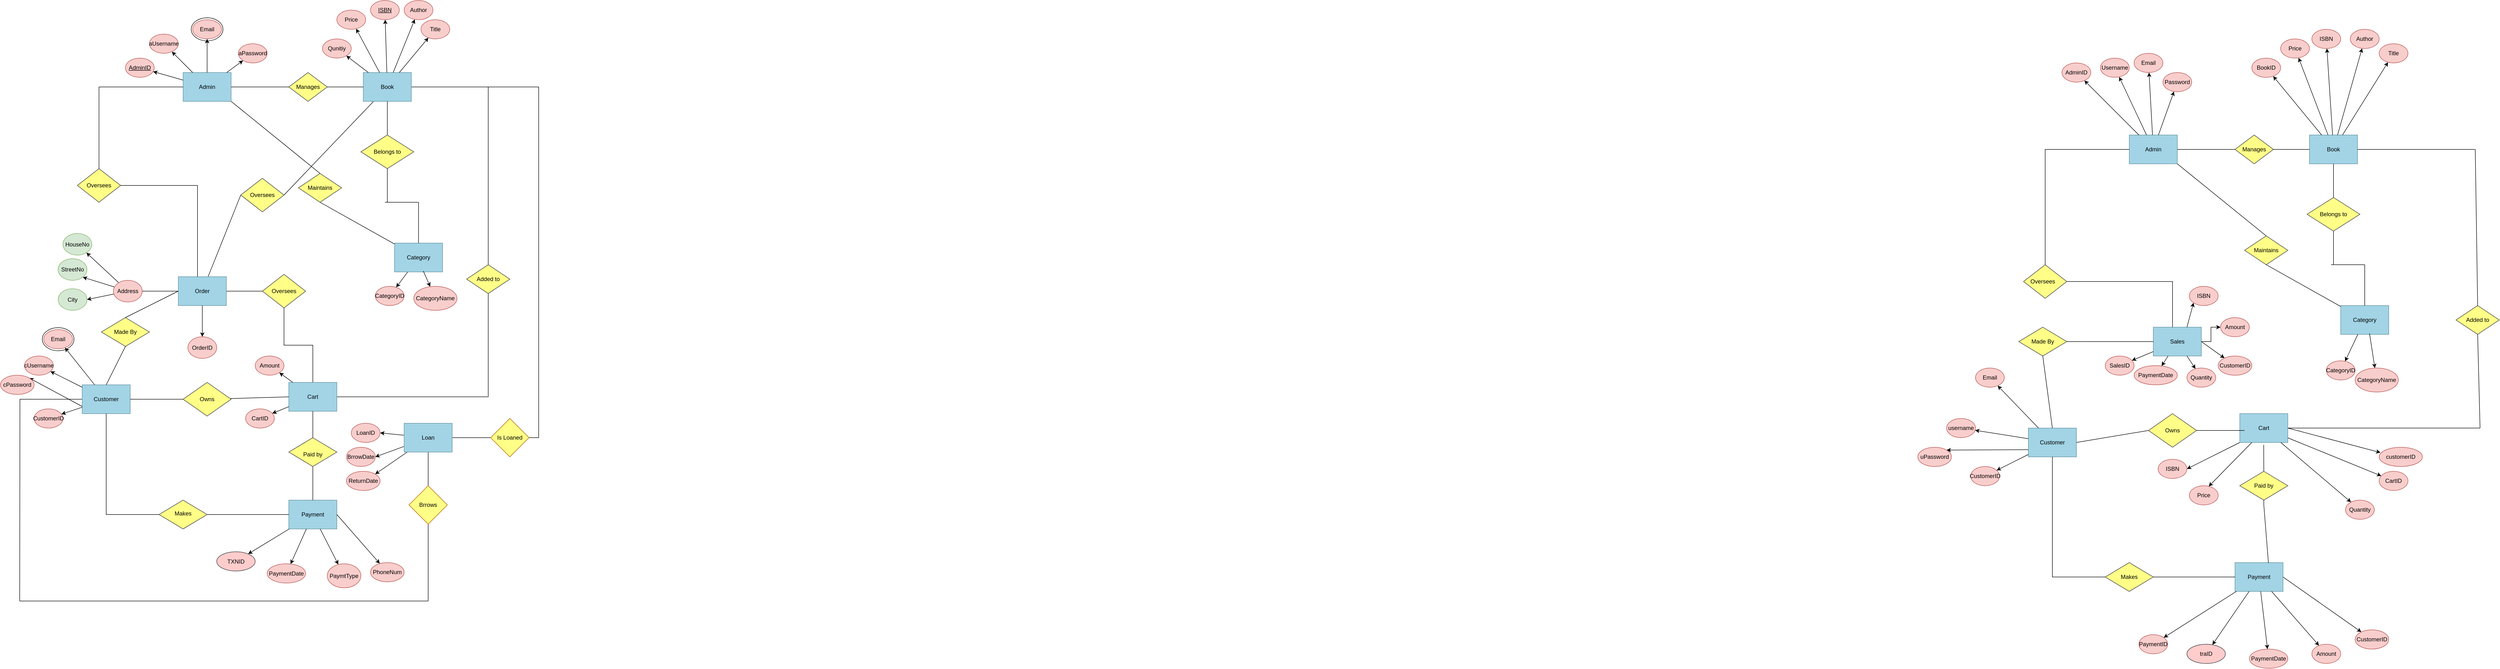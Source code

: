 <mxfile version="26.0.5">
  <diagram name="Page-1" id="6lhcVRIQe2DY9xGinTSk">
    <mxGraphModel dx="2100" dy="2068" grid="1" gridSize="10" guides="1" tooltips="1" connect="1" arrows="1" fold="1" page="0" pageScale="1" pageWidth="1390" pageHeight="980" math="0" shadow="0">
      <root>
        <mxCell id="0" />
        <mxCell id="1" parent="0" />
        <mxCell id="knSOr63fwJM2YxoM46Qa-2" value="Admin" style="rounded=0;whiteSpace=wrap;html=1;fillColor=#a2d4e6;strokeColor=#63919f;" parent="1" vertex="1">
          <mxGeometry x="470" y="-370" width="100" height="60" as="geometry" />
        </mxCell>
        <mxCell id="knSOr63fwJM2YxoM46Qa-3" value="&lt;u&gt;AdminID&lt;/u&gt;" style="ellipse;whiteSpace=wrap;html=1;fillColor=#f8cecc;strokeColor=#b85450;" parent="1" vertex="1">
          <mxGeometry x="350" y="-400" width="60" height="40" as="geometry" />
        </mxCell>
        <mxCell id="knSOr63fwJM2YxoM46Qa-4" parent="1" source="knSOr63fwJM2YxoM46Qa-2" target="knSOr63fwJM2YxoM46Qa-3" edge="1">
          <mxGeometry relative="1" as="geometry" />
        </mxCell>
        <mxCell id="knSOr63fwJM2YxoM46Qa-5" value="aUsername" style="ellipse;whiteSpace=wrap;html=1;fillColor=#f8cecc;strokeColor=#b85450;" parent="1" vertex="1">
          <mxGeometry x="400" y="-450" width="60" height="40" as="geometry" />
        </mxCell>
        <mxCell id="knSOr63fwJM2YxoM46Qa-6" parent="1" source="knSOr63fwJM2YxoM46Qa-2" target="knSOr63fwJM2YxoM46Qa-5" edge="1">
          <mxGeometry relative="1" as="geometry" />
        </mxCell>
        <mxCell id="knSOr63fwJM2YxoM46Qa-7" value="Email" style="ellipse;whiteSpace=wrap;html=1;fillColor=#f8cecc;strokeColor=#b85450;" parent="1" vertex="1">
          <mxGeometry x="490" y="-480" width="60" height="40" as="geometry" />
        </mxCell>
        <mxCell id="knSOr63fwJM2YxoM46Qa-8" parent="1" source="knSOr63fwJM2YxoM46Qa-2" target="knSOr63fwJM2YxoM46Qa-7" edge="1">
          <mxGeometry relative="1" as="geometry" />
        </mxCell>
        <mxCell id="knSOr63fwJM2YxoM46Qa-9" value="aPassword" style="ellipse;whiteSpace=wrap;html=1;fillColor=#f8cecc;strokeColor=#b85450;" parent="1" vertex="1">
          <mxGeometry x="585" y="-430" width="60" height="40" as="geometry" />
        </mxCell>
        <mxCell id="knSOr63fwJM2YxoM46Qa-10" parent="1" source="knSOr63fwJM2YxoM46Qa-2" target="knSOr63fwJM2YxoM46Qa-9" edge="1">
          <mxGeometry relative="1" as="geometry" />
        </mxCell>
        <mxCell id="knSOr63fwJM2YxoM46Qa-11" value="Manages" style="rhombus;whiteSpace=wrap;html=1;fillColor=#ffff88;strokeColor=#36393d;" parent="1" vertex="1">
          <mxGeometry x="690" y="-370" width="80" height="60" as="geometry" />
        </mxCell>
        <mxCell id="knSOr63fwJM2YxoM46Qa-12" value="Category" style="rounded=0;whiteSpace=wrap;html=1;fillColor=#a2d4e6;strokeColor=#63919f;" parent="1" vertex="1">
          <mxGeometry x="910" y="-15" width="100" height="60" as="geometry" />
        </mxCell>
        <mxCell id="knSOr63fwJM2YxoM46Qa-13" value="CategoryID" style="ellipse;whiteSpace=wrap;html=1;fillColor=#f8cecc;strokeColor=#b85450;" parent="1" vertex="1">
          <mxGeometry x="870" y="75" width="60" height="40" as="geometry" />
        </mxCell>
        <mxCell id="knSOr63fwJM2YxoM46Qa-14" parent="1" source="knSOr63fwJM2YxoM46Qa-12" target="knSOr63fwJM2YxoM46Qa-13" edge="1">
          <mxGeometry relative="1" as="geometry" />
        </mxCell>
        <mxCell id="knSOr63fwJM2YxoM46Qa-15" value="CategoryName" style="ellipse;whiteSpace=wrap;html=1;fillColor=#f8cecc;strokeColor=#b85450;" parent="1" vertex="1">
          <mxGeometry x="950" y="75" width="90" height="50" as="geometry" />
        </mxCell>
        <mxCell id="knSOr63fwJM2YxoM46Qa-16" style="exitX=0.6;exitY=0.971;exitDx=0;exitDy=0;exitPerimeter=0;" parent="1" source="knSOr63fwJM2YxoM46Qa-12" target="knSOr63fwJM2YxoM46Qa-15" edge="1">
          <mxGeometry relative="1" as="geometry">
            <mxPoint x="1000" y="211" as="sourcePoint" />
          </mxGeometry>
        </mxCell>
        <mxCell id="viwkElXMkvqY3WvH5bWG-11" style="edgeStyle=orthogonalEdgeStyle;rounded=0;orthogonalLoop=1;jettySize=auto;html=1;endArrow=none;endFill=0;" parent="1" source="knSOr63fwJM2YxoM46Qa-17" target="knSOr63fwJM2YxoM46Qa-91" edge="1">
          <mxGeometry relative="1" as="geometry">
            <mxPoint x="1120" y="-190" as="targetPoint" />
          </mxGeometry>
        </mxCell>
        <mxCell id="viwkElXMkvqY3WvH5bWG-37" style="rounded=0;orthogonalLoop=1;jettySize=auto;html=1;entryX=1;entryY=0.5;entryDx=0;entryDy=0;endArrow=none;endFill=0;" parent="1" source="knSOr63fwJM2YxoM46Qa-17" target="viwkElXMkvqY3WvH5bWG-40" edge="1">
          <mxGeometry relative="1" as="geometry">
            <mxPoint x="650" y="-140" as="targetPoint" />
          </mxGeometry>
        </mxCell>
        <mxCell id="XFWJKoRLsI-GRv0qEJuy-27" style="edgeStyle=orthogonalEdgeStyle;rounded=0;orthogonalLoop=1;jettySize=auto;html=1;entryX=1;entryY=0.5;entryDx=0;entryDy=0;endArrow=none;endFill=0;" edge="1" parent="1" source="knSOr63fwJM2YxoM46Qa-17" target="XFWJKoRLsI-GRv0qEJuy-25">
          <mxGeometry relative="1" as="geometry" />
        </mxCell>
        <mxCell id="knSOr63fwJM2YxoM46Qa-17" value="Book" style="rounded=0;whiteSpace=wrap;html=1;fillColor=#a2d4e6;strokeColor=#63919f;" parent="1" vertex="1">
          <mxGeometry x="845" y="-370" width="100" height="60" as="geometry" />
        </mxCell>
        <mxCell id="knSOr63fwJM2YxoM46Qa-18" value="Qunitiy" style="ellipse;whiteSpace=wrap;html=1;fillColor=#f8cecc;strokeColor=#b85450;" parent="1" vertex="1">
          <mxGeometry x="760" y="-440" width="60" height="40" as="geometry" />
        </mxCell>
        <mxCell id="knSOr63fwJM2YxoM46Qa-19" parent="1" source="knSOr63fwJM2YxoM46Qa-17" target="knSOr63fwJM2YxoM46Qa-18" edge="1">
          <mxGeometry relative="1" as="geometry" />
        </mxCell>
        <mxCell id="knSOr63fwJM2YxoM46Qa-20" value="Title" style="ellipse;whiteSpace=wrap;html=1;fillColor=#f8cecc;strokeColor=#b85450;" parent="1" vertex="1">
          <mxGeometry x="965" y="-480" width="60" height="40" as="geometry" />
        </mxCell>
        <mxCell id="knSOr63fwJM2YxoM46Qa-21" parent="1" source="knSOr63fwJM2YxoM46Qa-17" target="knSOr63fwJM2YxoM46Qa-20" edge="1">
          <mxGeometry relative="1" as="geometry" />
        </mxCell>
        <mxCell id="knSOr63fwJM2YxoM46Qa-22" value="&lt;u&gt;ISBN&lt;/u&gt;" style="ellipse;whiteSpace=wrap;html=1;fillColor=#f8cecc;strokeColor=#b85450;" parent="1" vertex="1">
          <mxGeometry x="860" y="-520" width="60" height="40" as="geometry" />
        </mxCell>
        <mxCell id="knSOr63fwJM2YxoM46Qa-23" parent="1" source="knSOr63fwJM2YxoM46Qa-17" target="knSOr63fwJM2YxoM46Qa-22" edge="1">
          <mxGeometry relative="1" as="geometry" />
        </mxCell>
        <mxCell id="knSOr63fwJM2YxoM46Qa-24" value="Price" style="ellipse;whiteSpace=wrap;html=1;fillColor=#f8cecc;strokeColor=#b85450;" parent="1" vertex="1">
          <mxGeometry x="790" y="-500" width="60" height="40" as="geometry" />
        </mxCell>
        <mxCell id="knSOr63fwJM2YxoM46Qa-25" parent="1" source="knSOr63fwJM2YxoM46Qa-17" target="knSOr63fwJM2YxoM46Qa-24" edge="1">
          <mxGeometry relative="1" as="geometry" />
        </mxCell>
        <mxCell id="knSOr63fwJM2YxoM46Qa-26" value="Author" style="ellipse;whiteSpace=wrap;html=1;fillColor=#f8cecc;strokeColor=#b85450;" parent="1" vertex="1">
          <mxGeometry x="930" y="-520" width="60" height="40" as="geometry" />
        </mxCell>
        <mxCell id="knSOr63fwJM2YxoM46Qa-27" parent="1" source="knSOr63fwJM2YxoM46Qa-17" target="knSOr63fwJM2YxoM46Qa-26" edge="1">
          <mxGeometry relative="1" as="geometry" />
        </mxCell>
        <mxCell id="knSOr63fwJM2YxoM46Qa-28" value="Payment" style="rounded=0;whiteSpace=wrap;html=1;fillColor=#a2d4e6;strokeColor=#63919f;" parent="1" vertex="1">
          <mxGeometry x="690" y="520" width="100" height="60" as="geometry" />
        </mxCell>
        <mxCell id="knSOr63fwJM2YxoM46Qa-31" value="PaymtType" style="ellipse;whiteSpace=wrap;html=1;fillColor=#f8cecc;strokeColor=#b85450;" parent="1" vertex="1">
          <mxGeometry x="770" y="652.5" width="70" height="50" as="geometry" />
        </mxCell>
        <mxCell id="knSOr63fwJM2YxoM46Qa-32" parent="1" source="knSOr63fwJM2YxoM46Qa-28" target="knSOr63fwJM2YxoM46Qa-31" edge="1">
          <mxGeometry relative="1" as="geometry" />
        </mxCell>
        <mxCell id="knSOr63fwJM2YxoM46Qa-33" value="PaymentDate" style="ellipse;whiteSpace=wrap;html=1;fillColor=#f8cecc;strokeColor=#b85450;" parent="1" vertex="1">
          <mxGeometry x="645" y="652.5" width="80" height="40" as="geometry" />
        </mxCell>
        <mxCell id="knSOr63fwJM2YxoM46Qa-34" parent="1" source="knSOr63fwJM2YxoM46Qa-28" target="knSOr63fwJM2YxoM46Qa-33" edge="1">
          <mxGeometry relative="1" as="geometry" />
        </mxCell>
        <mxCell id="knSOr63fwJM2YxoM46Qa-35" value="TXNID" style="ellipse;whiteSpace=wrap;html=1;fillColor=#ffcccc;strokeColor=#36393d;" parent="1" vertex="1">
          <mxGeometry x="540" y="627.5" width="80" height="40" as="geometry" />
        </mxCell>
        <mxCell id="knSOr63fwJM2YxoM46Qa-36" parent="1" source="knSOr63fwJM2YxoM46Qa-28" target="knSOr63fwJM2YxoM46Qa-35" edge="1">
          <mxGeometry relative="1" as="geometry" />
        </mxCell>
        <mxCell id="viwkElXMkvqY3WvH5bWG-10" style="edgeStyle=orthogonalEdgeStyle;rounded=0;orthogonalLoop=1;jettySize=auto;html=1;entryX=0.5;entryY=1;entryDx=0;entryDy=0;endArrow=none;endFill=0;" parent="1" source="knSOr63fwJM2YxoM46Qa-37" target="knSOr63fwJM2YxoM46Qa-91" edge="1">
          <mxGeometry relative="1" as="geometry" />
        </mxCell>
        <mxCell id="viwkElXMkvqY3WvH5bWG-21" style="edgeStyle=orthogonalEdgeStyle;rounded=0;orthogonalLoop=1;jettySize=auto;html=1;entryX=0.5;entryY=1;entryDx=0;entryDy=0;endArrow=none;endFill=0;" parent="1" source="knSOr63fwJM2YxoM46Qa-37" target="viwkElXMkvqY3WvH5bWG-15" edge="1">
          <mxGeometry relative="1" as="geometry" />
        </mxCell>
        <mxCell id="knSOr63fwJM2YxoM46Qa-37" value="Cart" style="rounded=0;whiteSpace=wrap;html=1;fillColor=#a2d4e6;strokeColor=#63919f;" parent="1" vertex="1">
          <mxGeometry x="690" y="275" width="100" height="60" as="geometry" />
        </mxCell>
        <mxCell id="knSOr63fwJM2YxoM46Qa-38" value="CartID" style="ellipse;whiteSpace=wrap;html=1;fillColor=#f8cecc;strokeColor=#b85450;" parent="1" vertex="1">
          <mxGeometry x="600" y="330" width="60" height="40" as="geometry" />
        </mxCell>
        <mxCell id="knSOr63fwJM2YxoM46Qa-39" parent="1" source="knSOr63fwJM2YxoM46Qa-37" target="knSOr63fwJM2YxoM46Qa-38" edge="1">
          <mxGeometry relative="1" as="geometry" />
        </mxCell>
        <mxCell id="knSOr63fwJM2YxoM46Qa-40" value="Amount" style="ellipse;whiteSpace=wrap;html=1;fillColor=#f8cecc;strokeColor=#b85450;" parent="1" vertex="1">
          <mxGeometry x="620" y="220" width="60" height="40" as="geometry" />
        </mxCell>
        <mxCell id="knSOr63fwJM2YxoM46Qa-41" parent="1" source="knSOr63fwJM2YxoM46Qa-37" target="knSOr63fwJM2YxoM46Qa-40" edge="1">
          <mxGeometry relative="1" as="geometry" />
        </mxCell>
        <mxCell id="viwkElXMkvqY3WvH5bWG-17" style="edgeStyle=orthogonalEdgeStyle;rounded=0;orthogonalLoop=1;jettySize=auto;html=1;entryX=0;entryY=0.5;entryDx=0;entryDy=0;endArrow=none;endFill=0;" parent="1" source="knSOr63fwJM2YxoM46Qa-42" target="viwkElXMkvqY3WvH5bWG-15" edge="1">
          <mxGeometry relative="1" as="geometry" />
        </mxCell>
        <mxCell id="viwkElXMkvqY3WvH5bWG-27" style="rounded=0;orthogonalLoop=1;jettySize=auto;html=1;entryX=1;entryY=0.5;entryDx=0;entryDy=0;endArrow=none;endFill=0;" parent="1" source="knSOr63fwJM2YxoM46Qa-42" target="viwkElXMkvqY3WvH5bWG-22" edge="1">
          <mxGeometry relative="1" as="geometry" />
        </mxCell>
        <mxCell id="viwkElXMkvqY3WvH5bWG-38" style="rounded=0;orthogonalLoop=1;jettySize=auto;html=1;entryX=0;entryY=0.5;entryDx=0;entryDy=0;endArrow=none;endFill=0;" parent="1" source="knSOr63fwJM2YxoM46Qa-42" target="viwkElXMkvqY3WvH5bWG-40" edge="1">
          <mxGeometry relative="1" as="geometry">
            <mxPoint x="560" y="10.0" as="targetPoint" />
          </mxGeometry>
        </mxCell>
        <mxCell id="knSOr63fwJM2YxoM46Qa-42" value="Order" style="rounded=0;whiteSpace=wrap;html=1;fillColor=#a2d4e6;strokeColor=#63919f;" parent="1" vertex="1">
          <mxGeometry x="460" y="55" width="100" height="60" as="geometry" />
        </mxCell>
        <mxCell id="knSOr63fwJM2YxoM46Qa-43" value="OrderID" style="ellipse;whiteSpace=wrap;html=1;fillColor=#f8cecc;strokeColor=#b85450;" parent="1" vertex="1">
          <mxGeometry x="480" y="180" width="60" height="45" as="geometry" />
        </mxCell>
        <mxCell id="knSOr63fwJM2YxoM46Qa-44" parent="1" source="knSOr63fwJM2YxoM46Qa-42" target="knSOr63fwJM2YxoM46Qa-43" edge="1">
          <mxGeometry relative="1" as="geometry" />
        </mxCell>
        <mxCell id="XFWJKoRLsI-GRv0qEJuy-2" style="edgeStyle=orthogonalEdgeStyle;rounded=0;orthogonalLoop=1;jettySize=auto;html=1;elbow=vertical;endArrow=none;endFill=0;" edge="1" parent="1" source="knSOr63fwJM2YxoM46Qa-49">
          <mxGeometry relative="1" as="geometry">
            <mxPoint x="130" y="730" as="targetPoint" />
          </mxGeometry>
        </mxCell>
        <mxCell id="knSOr63fwJM2YxoM46Qa-49" value="Customer" style="rounded=0;whiteSpace=wrap;html=1;fillColor=#a2d4e6;strokeColor=#63919f;" parent="1" vertex="1">
          <mxGeometry x="260" y="280" width="100" height="60" as="geometry" />
        </mxCell>
        <mxCell id="knSOr63fwJM2YxoM46Qa-50" value="CustomerID" style="ellipse;whiteSpace=wrap;html=1;fillColor=#f8cecc;strokeColor=#b85450;" parent="1" vertex="1">
          <mxGeometry x="160" y="330" width="60" height="40" as="geometry" />
        </mxCell>
        <mxCell id="knSOr63fwJM2YxoM46Qa-51" parent="1" source="knSOr63fwJM2YxoM46Qa-49" target="knSOr63fwJM2YxoM46Qa-50" edge="1">
          <mxGeometry relative="1" as="geometry" />
        </mxCell>
        <mxCell id="knSOr63fwJM2YxoM46Qa-52" value="cUsername" style="ellipse;whiteSpace=wrap;html=1;fillColor=#f8cecc;strokeColor=#b85450;" parent="1" vertex="1">
          <mxGeometry x="140" y="220" width="60" height="40" as="geometry" />
        </mxCell>
        <mxCell id="knSOr63fwJM2YxoM46Qa-53" parent="1" source="knSOr63fwJM2YxoM46Qa-49" target="knSOr63fwJM2YxoM46Qa-52" edge="1">
          <mxGeometry relative="1" as="geometry" />
        </mxCell>
        <mxCell id="knSOr63fwJM2YxoM46Qa-54" value="Email" style="ellipse;whiteSpace=wrap;html=1;fillColor=#f8cecc;strokeColor=#b85450;" parent="1" vertex="1">
          <mxGeometry x="180" y="165" width="60" height="40" as="geometry" />
        </mxCell>
        <mxCell id="knSOr63fwJM2YxoM46Qa-55" parent="1" source="knSOr63fwJM2YxoM46Qa-49" target="knSOr63fwJM2YxoM46Qa-54" edge="1">
          <mxGeometry relative="1" as="geometry" />
        </mxCell>
        <mxCell id="knSOr63fwJM2YxoM46Qa-56" value="" style="endArrow=none;html=1;rounded=0;entryX=0.5;entryY=1;entryDx=0;entryDy=0;exitX=0.5;exitY=0;exitDx=0;exitDy=0;" parent="1" source="knSOr63fwJM2YxoM46Qa-57" target="knSOr63fwJM2YxoM46Qa-17" edge="1">
          <mxGeometry width="50" height="50" relative="1" as="geometry">
            <mxPoint x="900" y="-210" as="sourcePoint" />
            <mxPoint x="900" y="-171" as="targetPoint" />
          </mxGeometry>
        </mxCell>
        <mxCell id="knSOr63fwJM2YxoM46Qa-57" value="" style="rhombus;whiteSpace=wrap;html=1;fillColor=#ffff88;strokeColor=#36393d;" parent="1" vertex="1">
          <mxGeometry x="840" y="-240" width="110" height="70" as="geometry" />
        </mxCell>
        <mxCell id="knSOr63fwJM2YxoM46Qa-59" value="Belongs to" style="text;html=1;align=center;verticalAlign=middle;whiteSpace=wrap;rounded=0;fillColor=none;strokeColor=none;glass=0;gradientColor=none;" parent="1" vertex="1">
          <mxGeometry x="865" y="-220" width="60" height="30" as="geometry" />
        </mxCell>
        <mxCell id="viwkElXMkvqY3WvH5bWG-7" style="rounded=0;orthogonalLoop=1;jettySize=auto;html=1;entryX=0;entryY=0.5;entryDx=0;entryDy=0;endArrow=none;endFill=0;" parent="1" source="knSOr63fwJM2YxoM46Qa-60" target="knSOr63fwJM2YxoM46Qa-37" edge="1">
          <mxGeometry relative="1" as="geometry">
            <mxPoint x="670" y="300" as="targetPoint" />
          </mxGeometry>
        </mxCell>
        <mxCell id="knSOr63fwJM2YxoM46Qa-60" value="" style="rhombus;whiteSpace=wrap;html=1;fillColor=#ffff88;strokeColor=#36393d;" parent="1" vertex="1">
          <mxGeometry x="470" y="275" width="100" height="70" as="geometry" />
        </mxCell>
        <mxCell id="knSOr63fwJM2YxoM46Qa-61" value="Owns" style="text;html=1;align=center;verticalAlign=middle;whiteSpace=wrap;rounded=0;" parent="1" vertex="1">
          <mxGeometry x="490" y="295" width="60" height="30" as="geometry" />
        </mxCell>
        <mxCell id="knSOr63fwJM2YxoM46Qa-62" value="" style="endArrow=none;html=1;rounded=0;entryX=0;entryY=0.5;entryDx=0;entryDy=0;exitX=1;exitY=0.5;exitDx=0;exitDy=0;" parent="1" source="knSOr63fwJM2YxoM46Qa-11" target="knSOr63fwJM2YxoM46Qa-17" edge="1">
          <mxGeometry width="50" height="50" relative="1" as="geometry">
            <mxPoint x="390" y="-160" as="sourcePoint" />
            <mxPoint x="440" y="-210" as="targetPoint" />
          </mxGeometry>
        </mxCell>
        <mxCell id="knSOr63fwJM2YxoM46Qa-65" value="" style="endArrow=none;html=1;rounded=0;entryX=0;entryY=0.5;entryDx=0;entryDy=0;exitX=1;exitY=0.5;exitDx=0;exitDy=0;" parent="1" source="knSOr63fwJM2YxoM46Qa-49" target="knSOr63fwJM2YxoM46Qa-60" edge="1">
          <mxGeometry width="50" height="50" relative="1" as="geometry">
            <mxPoint x="420" y="245" as="sourcePoint" />
            <mxPoint x="510" y="110" as="targetPoint" />
          </mxGeometry>
        </mxCell>
        <mxCell id="viwkElXMkvqY3WvH5bWG-8" style="rounded=0;orthogonalLoop=1;jettySize=auto;html=1;entryX=0.5;entryY=0;entryDx=0;entryDy=0;endArrow=none;endFill=0;" parent="1" source="knSOr63fwJM2YxoM46Qa-66" target="knSOr63fwJM2YxoM46Qa-28" edge="1">
          <mxGeometry relative="1" as="geometry" />
        </mxCell>
        <mxCell id="knSOr63fwJM2YxoM46Qa-66" value="" style="rhombus;whiteSpace=wrap;html=1;fillColor=#ffff88;strokeColor=#36393d;" parent="1" vertex="1">
          <mxGeometry x="690" y="390" width="100" height="60" as="geometry" />
        </mxCell>
        <mxCell id="knSOr63fwJM2YxoM46Qa-67" value="" style="endArrow=none;html=1;rounded=0;entryX=0.5;entryY=0;entryDx=0;entryDy=0;exitX=0.5;exitY=1;exitDx=0;exitDy=0;" parent="1" source="knSOr63fwJM2YxoM46Qa-37" target="knSOr63fwJM2YxoM46Qa-66" edge="1">
          <mxGeometry width="50" height="50" relative="1" as="geometry">
            <mxPoint x="750" y="260" as="sourcePoint" />
            <mxPoint x="749.81" y="325" as="targetPoint" />
          </mxGeometry>
        </mxCell>
        <mxCell id="knSOr63fwJM2YxoM46Qa-69" value="Paid by" style="text;html=1;align=center;verticalAlign=middle;whiteSpace=wrap;rounded=0;" parent="1" vertex="1">
          <mxGeometry x="710" y="410" width="60" height="30" as="geometry" />
        </mxCell>
        <mxCell id="knSOr63fwJM2YxoM46Qa-70" value="" style="rhombus;whiteSpace=wrap;html=1;fillColor=#ffff88;strokeColor=#36393d;" parent="1" vertex="1">
          <mxGeometry x="250" y="-170" width="90" height="70" as="geometry" />
        </mxCell>
        <mxCell id="knSOr63fwJM2YxoM46Qa-71" value="Oversees" style="text;html=1;align=center;verticalAlign=middle;whiteSpace=wrap;rounded=0;" parent="1" vertex="1">
          <mxGeometry x="265" y="-150" width="60" height="30" as="geometry" />
        </mxCell>
        <mxCell id="knSOr63fwJM2YxoM46Qa-72" value="" style="endArrow=none;html=1;rounded=0;entryX=0;entryY=0.5;entryDx=0;entryDy=0;exitX=0.5;exitY=0;exitDx=0;exitDy=0;" parent="1" source="knSOr63fwJM2YxoM46Qa-70" target="knSOr63fwJM2YxoM46Qa-2" edge="1">
          <mxGeometry width="50" height="50" relative="1" as="geometry">
            <mxPoint x="540" y="50" as="sourcePoint" />
            <mxPoint x="590" as="targetPoint" />
            <Array as="points">
              <mxPoint x="295" y="-340" />
            </Array>
          </mxGeometry>
        </mxCell>
        <mxCell id="knSOr63fwJM2YxoM46Qa-73" value="" style="endArrow=none;html=1;rounded=0;entryX=1;entryY=0.5;entryDx=0;entryDy=0;exitX=0.4;exitY=0;exitDx=0;exitDy=0;exitPerimeter=0;" parent="1" source="knSOr63fwJM2YxoM46Qa-42" target="knSOr63fwJM2YxoM46Qa-70" edge="1">
          <mxGeometry width="50" height="50" relative="1" as="geometry">
            <mxPoint x="560" y="40" as="sourcePoint" />
            <mxPoint x="570" y="-10" as="targetPoint" />
            <Array as="points">
              <mxPoint x="500" y="-135" />
            </Array>
          </mxGeometry>
        </mxCell>
        <mxCell id="knSOr63fwJM2YxoM46Qa-78" value="" style="rhombus;whiteSpace=wrap;html=1;fillColor=#ffff88;strokeColor=#36393d;" parent="1" vertex="1">
          <mxGeometry x="300" y="140" width="100" height="60" as="geometry" />
        </mxCell>
        <mxCell id="knSOr63fwJM2YxoM46Qa-79" value="" style="endArrow=none;html=1;rounded=0;exitX=0.5;exitY=0;exitDx=0;exitDy=0;entryX=0;entryY=0.5;entryDx=0;entryDy=0;" parent="1" source="knSOr63fwJM2YxoM46Qa-78" target="knSOr63fwJM2YxoM46Qa-42" edge="1">
          <mxGeometry width="50" height="50" relative="1" as="geometry">
            <mxPoint x="730" y="120" as="sourcePoint" />
            <mxPoint x="520" y="70" as="targetPoint" />
          </mxGeometry>
        </mxCell>
        <mxCell id="knSOr63fwJM2YxoM46Qa-80" value="" style="endArrow=none;html=1;rounded=0;exitX=0.5;exitY=0;exitDx=0;exitDy=0;entryX=0.5;entryY=1;entryDx=0;entryDy=0;" parent="1" source="knSOr63fwJM2YxoM46Qa-49" target="knSOr63fwJM2YxoM46Qa-78" edge="1">
          <mxGeometry width="50" height="50" relative="1" as="geometry">
            <mxPoint x="730" y="120" as="sourcePoint" />
            <mxPoint x="780" y="70" as="targetPoint" />
          </mxGeometry>
        </mxCell>
        <mxCell id="knSOr63fwJM2YxoM46Qa-81" value="Made By" style="text;html=1;align=center;verticalAlign=middle;whiteSpace=wrap;rounded=0;" parent="1" vertex="1">
          <mxGeometry x="320" y="155" width="60" height="30" as="geometry" />
        </mxCell>
        <mxCell id="knSOr63fwJM2YxoM46Qa-82" value="" style="rhombus;whiteSpace=wrap;html=1;fillColor=#ffff88;strokeColor=#36393d;" parent="1" vertex="1">
          <mxGeometry x="420" y="520" width="100" height="60" as="geometry" />
        </mxCell>
        <mxCell id="knSOr63fwJM2YxoM46Qa-83" value="Makes" style="text;html=1;align=center;verticalAlign=middle;whiteSpace=wrap;rounded=0;" parent="1" vertex="1">
          <mxGeometry x="440" y="535" width="60" height="25" as="geometry" />
        </mxCell>
        <mxCell id="knSOr63fwJM2YxoM46Qa-84" value="" style="endArrow=none;html=1;rounded=0;entryX=0;entryY=0.5;entryDx=0;entryDy=0;exitX=1;exitY=0.5;exitDx=0;exitDy=0;" parent="1" source="knSOr63fwJM2YxoM46Qa-82" target="knSOr63fwJM2YxoM46Qa-28" edge="1">
          <mxGeometry width="50" height="50" relative="1" as="geometry">
            <mxPoint x="610" y="420" as="sourcePoint" />
            <mxPoint x="660" y="370" as="targetPoint" />
          </mxGeometry>
        </mxCell>
        <mxCell id="knSOr63fwJM2YxoM46Qa-85" value="" style="endArrow=none;html=1;rounded=0;exitX=0.5;exitY=1;exitDx=0;exitDy=0;entryX=0;entryY=0.5;entryDx=0;entryDy=0;" parent="1" source="knSOr63fwJM2YxoM46Qa-49" target="knSOr63fwJM2YxoM46Qa-82" edge="1">
          <mxGeometry width="50" height="50" relative="1" as="geometry">
            <mxPoint x="610" y="420" as="sourcePoint" />
            <mxPoint x="660" y="370" as="targetPoint" />
            <Array as="points">
              <mxPoint x="310" y="550" />
            </Array>
          </mxGeometry>
        </mxCell>
        <mxCell id="knSOr63fwJM2YxoM46Qa-86" value="" style="rhombus;whiteSpace=wrap;html=1;fillColor=#ffff88;strokeColor=#36393d;" parent="1" vertex="1">
          <mxGeometry x="710" y="-160" width="90" height="60" as="geometry" />
        </mxCell>
        <mxCell id="knSOr63fwJM2YxoM46Qa-89" value="Maintains" style="text;html=1;align=center;verticalAlign=middle;whiteSpace=wrap;rounded=0;" parent="1" vertex="1">
          <mxGeometry x="725" y="-145" width="60" height="30" as="geometry" />
        </mxCell>
        <mxCell id="knSOr63fwJM2YxoM46Qa-91" value="" style="rhombus;whiteSpace=wrap;html=1;fillColor=#ffff88;strokeColor=#36393d;" parent="1" vertex="1">
          <mxGeometry x="1060" y="30" width="90" height="60" as="geometry" />
        </mxCell>
        <mxCell id="knSOr63fwJM2YxoM46Qa-94" value="Added to" style="text;html=1;align=center;verticalAlign=middle;whiteSpace=wrap;rounded=0;" parent="1" vertex="1">
          <mxGeometry x="1075" y="45" width="60" height="30" as="geometry" />
        </mxCell>
        <mxCell id="pzduVk1Wxx4do5fI0MAX-31" value="" style="endArrow=classic;html=1;rounded=0;exitX=1;exitY=0.5;exitDx=0;exitDy=0;" parent="1" source="knSOr63fwJM2YxoM46Qa-28" target="pzduVk1Wxx4do5fI0MAX-32" edge="1">
          <mxGeometry width="50" height="50" relative="1" as="geometry">
            <mxPoint x="990" y="600" as="sourcePoint" />
            <mxPoint x="1010" y="630" as="targetPoint" />
          </mxGeometry>
        </mxCell>
        <mxCell id="pzduVk1Wxx4do5fI0MAX-32" value="PhoneNum" style="ellipse;whiteSpace=wrap;html=1;fillColor=#f8cecc;strokeColor=#b85450;" parent="1" vertex="1">
          <mxGeometry x="860" y="650" width="70" height="40" as="geometry" />
        </mxCell>
        <mxCell id="pzduVk1Wxx4do5fI0MAX-35" value="" style="endArrow=classic;html=1;rounded=0;exitX=0;exitY=0.75;exitDx=0;exitDy=0;entryX=1;entryY=0;entryDx=0;entryDy=0;" parent="1" source="knSOr63fwJM2YxoM46Qa-49" target="pzduVk1Wxx4do5fI0MAX-36" edge="1">
          <mxGeometry width="50" height="50" relative="1" as="geometry">
            <mxPoint x="220" y="250" as="sourcePoint" />
            <mxPoint x="70" y="300" as="targetPoint" />
          </mxGeometry>
        </mxCell>
        <mxCell id="pzduVk1Wxx4do5fI0MAX-36" value="cPassword" style="ellipse;whiteSpace=wrap;html=1;fillColor=#f8cecc;strokeColor=#b85450;" parent="1" vertex="1">
          <mxGeometry x="90" y="260" width="70" height="40" as="geometry" />
        </mxCell>
        <mxCell id="pzduVk1Wxx4do5fI0MAX-38" value="" style="endArrow=none;html=1;rounded=0;entryX=0;entryY=0.5;entryDx=0;entryDy=0;exitX=1;exitY=0.5;exitDx=0;exitDy=0;" parent="1" source="knSOr63fwJM2YxoM46Qa-2" target="knSOr63fwJM2YxoM46Qa-11" edge="1">
          <mxGeometry width="50" height="50" relative="1" as="geometry">
            <mxPoint x="610" y="-310" as="sourcePoint" />
            <mxPoint x="660" y="-360" as="targetPoint" />
          </mxGeometry>
        </mxCell>
        <mxCell id="pzduVk1Wxx4do5fI0MAX-40" value="" style="endArrow=none;html=1;rounded=0;entryX=0.5;entryY=1;entryDx=0;entryDy=0;" parent="1" target="knSOr63fwJM2YxoM46Qa-57" edge="1">
          <mxGeometry width="50" height="50" relative="1" as="geometry">
            <mxPoint x="895" y="-100" as="sourcePoint" />
            <mxPoint x="990" y="-120" as="targetPoint" />
          </mxGeometry>
        </mxCell>
        <mxCell id="pzduVk1Wxx4do5fI0MAX-42" value="" style="endArrow=none;html=1;rounded=0;exitX=0.5;exitY=0;exitDx=0;exitDy=0;" parent="1" source="knSOr63fwJM2YxoM46Qa-12" edge="1">
          <mxGeometry width="50" height="50" relative="1" as="geometry">
            <mxPoint x="952.607" y="-15.0" as="sourcePoint" />
            <mxPoint x="960" y="-100" as="targetPoint" />
          </mxGeometry>
        </mxCell>
        <mxCell id="pzduVk1Wxx4do5fI0MAX-43" value="" style="endArrow=none;html=1;rounded=0;" parent="1" edge="1">
          <mxGeometry width="50" height="50" relative="1" as="geometry">
            <mxPoint x="890" y="-100" as="sourcePoint" />
            <mxPoint x="960" y="-100" as="targetPoint" />
          </mxGeometry>
        </mxCell>
        <mxCell id="pzduVk1Wxx4do5fI0MAX-44" value="" style="endArrow=none;html=1;rounded=0;entryX=0.5;entryY=0;entryDx=0;entryDy=0;exitX=1;exitY=1;exitDx=0;exitDy=0;" parent="1" source="knSOr63fwJM2YxoM46Qa-2" target="knSOr63fwJM2YxoM46Qa-86" edge="1">
          <mxGeometry width="50" height="50" relative="1" as="geometry">
            <mxPoint x="630" y="-280" as="sourcePoint" />
            <mxPoint x="580" y="-230" as="targetPoint" />
          </mxGeometry>
        </mxCell>
        <mxCell id="pzduVk1Wxx4do5fI0MAX-45" value="" style="endArrow=none;html=1;rounded=0;entryX=0.5;entryY=1;entryDx=0;entryDy=0;" parent="1" source="knSOr63fwJM2YxoM46Qa-12" target="knSOr63fwJM2YxoM46Qa-86" edge="1">
          <mxGeometry width="50" height="50" relative="1" as="geometry">
            <mxPoint x="780" y="-20" as="sourcePoint" />
            <mxPoint x="765" y="-99" as="targetPoint" />
          </mxGeometry>
        </mxCell>
        <mxCell id="jkkm4tTHfzDsb4FSxQV0-1" value="" style="endArrow=classic;html=1;rounded=0;exitX=0;exitY=1;exitDx=0;exitDy=0;entryX=1;entryY=0.5;entryDx=0;entryDy=0;" parent="1" source="jkkm4tTHfzDsb4FSxQV0-37" target="jkkm4tTHfzDsb4FSxQV0-91" edge="1">
          <mxGeometry width="50" height="50" relative="1" as="geometry">
            <mxPoint x="4740" y="420" as="sourcePoint" />
            <mxPoint x="4690" y="470" as="targetPoint" />
          </mxGeometry>
        </mxCell>
        <mxCell id="jkkm4tTHfzDsb4FSxQV0-2" value="Admin" style="rounded=0;whiteSpace=wrap;html=1;fillColor=#a2d4e6;strokeColor=#63919f;" parent="1" vertex="1">
          <mxGeometry x="4520" y="-240" width="100" height="60" as="geometry" />
        </mxCell>
        <mxCell id="jkkm4tTHfzDsb4FSxQV0-3" value="AdminID" style="ellipse;whiteSpace=wrap;html=1;fillColor=#f8cecc;strokeColor=#b85450;" parent="1" vertex="1">
          <mxGeometry x="4380" y="-390" width="60" height="40" as="geometry" />
        </mxCell>
        <mxCell id="jkkm4tTHfzDsb4FSxQV0-4" parent="1" source="jkkm4tTHfzDsb4FSxQV0-2" target="jkkm4tTHfzDsb4FSxQV0-3" edge="1">
          <mxGeometry relative="1" as="geometry" />
        </mxCell>
        <mxCell id="jkkm4tTHfzDsb4FSxQV0-5" value="Username" style="ellipse;whiteSpace=wrap;html=1;fillColor=#f8cecc;strokeColor=#b85450;" parent="1" vertex="1">
          <mxGeometry x="4460" y="-400" width="60" height="40" as="geometry" />
        </mxCell>
        <mxCell id="jkkm4tTHfzDsb4FSxQV0-6" parent="1" source="jkkm4tTHfzDsb4FSxQV0-2" target="jkkm4tTHfzDsb4FSxQV0-5" edge="1">
          <mxGeometry relative="1" as="geometry" />
        </mxCell>
        <mxCell id="jkkm4tTHfzDsb4FSxQV0-7" value="Email" style="ellipse;whiteSpace=wrap;html=1;fillColor=#f8cecc;strokeColor=#b85450;" parent="1" vertex="1">
          <mxGeometry x="4530" y="-410" width="60" height="40" as="geometry" />
        </mxCell>
        <mxCell id="jkkm4tTHfzDsb4FSxQV0-8" parent="1" source="jkkm4tTHfzDsb4FSxQV0-2" target="jkkm4tTHfzDsb4FSxQV0-7" edge="1">
          <mxGeometry relative="1" as="geometry" />
        </mxCell>
        <mxCell id="jkkm4tTHfzDsb4FSxQV0-9" value="Password" style="ellipse;whiteSpace=wrap;html=1;fillColor=#f8cecc;strokeColor=#b85450;" parent="1" vertex="1">
          <mxGeometry x="4590" y="-370" width="60" height="40" as="geometry" />
        </mxCell>
        <mxCell id="jkkm4tTHfzDsb4FSxQV0-10" parent="1" source="jkkm4tTHfzDsb4FSxQV0-2" target="jkkm4tTHfzDsb4FSxQV0-9" edge="1">
          <mxGeometry relative="1" as="geometry" />
        </mxCell>
        <mxCell id="jkkm4tTHfzDsb4FSxQV0-11" value="Manages" style="rhombus;whiteSpace=wrap;html=1;fillColor=#ffff88;strokeColor=#36393d;" parent="1" vertex="1">
          <mxGeometry x="4740" y="-240" width="80" height="60" as="geometry" />
        </mxCell>
        <mxCell id="jkkm4tTHfzDsb4FSxQV0-12" value="Category" style="rounded=0;whiteSpace=wrap;html=1;fillColor=#a2d4e6;strokeColor=#63919f;" parent="1" vertex="1">
          <mxGeometry x="4960" y="115" width="100" height="60" as="geometry" />
        </mxCell>
        <mxCell id="jkkm4tTHfzDsb4FSxQV0-13" value="CategoryID" style="ellipse;whiteSpace=wrap;html=1;fillColor=#f8cecc;strokeColor=#b85450;" parent="1" vertex="1">
          <mxGeometry x="4930" y="230" width="60" height="40" as="geometry" />
        </mxCell>
        <mxCell id="jkkm4tTHfzDsb4FSxQV0-14" parent="1" source="jkkm4tTHfzDsb4FSxQV0-12" target="jkkm4tTHfzDsb4FSxQV0-13" edge="1">
          <mxGeometry relative="1" as="geometry" />
        </mxCell>
        <mxCell id="jkkm4tTHfzDsb4FSxQV0-15" value="CategoryName" style="ellipse;whiteSpace=wrap;html=1;fillColor=#f8cecc;strokeColor=#b85450;" parent="1" vertex="1">
          <mxGeometry x="4990" y="245" width="90" height="50" as="geometry" />
        </mxCell>
        <mxCell id="jkkm4tTHfzDsb4FSxQV0-16" style="exitX=0.6;exitY=0.971;exitDx=0;exitDy=0;exitPerimeter=0;" parent="1" source="jkkm4tTHfzDsb4FSxQV0-12" target="jkkm4tTHfzDsb4FSxQV0-15" edge="1">
          <mxGeometry relative="1" as="geometry">
            <mxPoint x="5050" y="341" as="sourcePoint" />
          </mxGeometry>
        </mxCell>
        <mxCell id="jkkm4tTHfzDsb4FSxQV0-17" value="Book" style="rounded=0;whiteSpace=wrap;html=1;fillColor=#a2d4e6;strokeColor=#63919f;" parent="1" vertex="1">
          <mxGeometry x="4895" y="-240" width="100" height="60" as="geometry" />
        </mxCell>
        <mxCell id="jkkm4tTHfzDsb4FSxQV0-18" value="BookID" style="ellipse;whiteSpace=wrap;html=1;fillColor=#f8cecc;strokeColor=#b85450;" parent="1" vertex="1">
          <mxGeometry x="4775" y="-400" width="60" height="40" as="geometry" />
        </mxCell>
        <mxCell id="jkkm4tTHfzDsb4FSxQV0-19" parent="1" source="jkkm4tTHfzDsb4FSxQV0-17" target="jkkm4tTHfzDsb4FSxQV0-18" edge="1">
          <mxGeometry relative="1" as="geometry" />
        </mxCell>
        <mxCell id="jkkm4tTHfzDsb4FSxQV0-20" value="Title" style="ellipse;whiteSpace=wrap;html=1;fillColor=#f8cecc;strokeColor=#b85450;" parent="1" vertex="1">
          <mxGeometry x="5040" y="-430" width="60" height="40" as="geometry" />
        </mxCell>
        <mxCell id="jkkm4tTHfzDsb4FSxQV0-21" parent="1" source="jkkm4tTHfzDsb4FSxQV0-17" target="jkkm4tTHfzDsb4FSxQV0-20" edge="1">
          <mxGeometry relative="1" as="geometry" />
        </mxCell>
        <mxCell id="jkkm4tTHfzDsb4FSxQV0-22" value="ISBN" style="ellipse;whiteSpace=wrap;html=1;fillColor=#f8cecc;strokeColor=#b85450;" parent="1" vertex="1">
          <mxGeometry x="4900" y="-460" width="60" height="40" as="geometry" />
        </mxCell>
        <mxCell id="jkkm4tTHfzDsb4FSxQV0-23" parent="1" source="jkkm4tTHfzDsb4FSxQV0-17" target="jkkm4tTHfzDsb4FSxQV0-22" edge="1">
          <mxGeometry relative="1" as="geometry" />
        </mxCell>
        <mxCell id="jkkm4tTHfzDsb4FSxQV0-24" value="Price" style="ellipse;whiteSpace=wrap;html=1;fillColor=#f8cecc;strokeColor=#b85450;" parent="1" vertex="1">
          <mxGeometry x="4835" y="-440" width="60" height="40" as="geometry" />
        </mxCell>
        <mxCell id="jkkm4tTHfzDsb4FSxQV0-25" parent="1" source="jkkm4tTHfzDsb4FSxQV0-17" target="jkkm4tTHfzDsb4FSxQV0-24" edge="1">
          <mxGeometry relative="1" as="geometry" />
        </mxCell>
        <mxCell id="jkkm4tTHfzDsb4FSxQV0-26" value="Author" style="ellipse;whiteSpace=wrap;html=1;fillColor=#f8cecc;strokeColor=#b85450;" parent="1" vertex="1">
          <mxGeometry x="4980" y="-460" width="60" height="40" as="geometry" />
        </mxCell>
        <mxCell id="jkkm4tTHfzDsb4FSxQV0-27" parent="1" source="jkkm4tTHfzDsb4FSxQV0-17" target="jkkm4tTHfzDsb4FSxQV0-26" edge="1">
          <mxGeometry relative="1" as="geometry" />
        </mxCell>
        <mxCell id="jkkm4tTHfzDsb4FSxQV0-28" value="Payment" style="rounded=0;whiteSpace=wrap;html=1;fillColor=#a2d4e6;strokeColor=#63919f;" parent="1" vertex="1">
          <mxGeometry x="4740" y="650" width="100" height="60" as="geometry" />
        </mxCell>
        <mxCell id="jkkm4tTHfzDsb4FSxQV0-29" value="PaymentID" style="ellipse;whiteSpace=wrap;html=1;fillColor=#f8cecc;strokeColor=#b85450;" parent="1" vertex="1">
          <mxGeometry x="4540" y="800" width="60" height="40" as="geometry" />
        </mxCell>
        <mxCell id="jkkm4tTHfzDsb4FSxQV0-30" parent="1" source="jkkm4tTHfzDsb4FSxQV0-28" target="jkkm4tTHfzDsb4FSxQV0-29" edge="1">
          <mxGeometry relative="1" as="geometry" />
        </mxCell>
        <mxCell id="jkkm4tTHfzDsb4FSxQV0-31" value="Amount" style="ellipse;whiteSpace=wrap;html=1;fillColor=#f8cecc;strokeColor=#b85450;" parent="1" vertex="1">
          <mxGeometry x="4900" y="820" width="60" height="40" as="geometry" />
        </mxCell>
        <mxCell id="jkkm4tTHfzDsb4FSxQV0-32" parent="1" source="jkkm4tTHfzDsb4FSxQV0-28" target="jkkm4tTHfzDsb4FSxQV0-31" edge="1">
          <mxGeometry relative="1" as="geometry" />
        </mxCell>
        <mxCell id="jkkm4tTHfzDsb4FSxQV0-33" value="PaymentDate" style="ellipse;whiteSpace=wrap;html=1;fillColor=#f8cecc;strokeColor=#b85450;" parent="1" vertex="1">
          <mxGeometry x="4770" y="830" width="80" height="40" as="geometry" />
        </mxCell>
        <mxCell id="jkkm4tTHfzDsb4FSxQV0-34" parent="1" source="jkkm4tTHfzDsb4FSxQV0-28" target="jkkm4tTHfzDsb4FSxQV0-33" edge="1">
          <mxGeometry relative="1" as="geometry" />
        </mxCell>
        <mxCell id="jkkm4tTHfzDsb4FSxQV0-35" value="traID" style="ellipse;whiteSpace=wrap;html=1;fillColor=#ffcccc;strokeColor=#36393d;" parent="1" vertex="1">
          <mxGeometry x="4640" y="820" width="80" height="40" as="geometry" />
        </mxCell>
        <mxCell id="jkkm4tTHfzDsb4FSxQV0-36" parent="1" source="jkkm4tTHfzDsb4FSxQV0-28" target="jkkm4tTHfzDsb4FSxQV0-35" edge="1">
          <mxGeometry relative="1" as="geometry" />
        </mxCell>
        <mxCell id="jkkm4tTHfzDsb4FSxQV0-37" value="Cart" style="rounded=0;whiteSpace=wrap;html=1;fillColor=#a2d4e6;strokeColor=#63919f;" parent="1" vertex="1">
          <mxGeometry x="4750" y="340" width="100" height="60" as="geometry" />
        </mxCell>
        <mxCell id="jkkm4tTHfzDsb4FSxQV0-38" value="CartID" style="ellipse;whiteSpace=wrap;html=1;fillColor=#f8cecc;strokeColor=#b85450;" parent="1" vertex="1">
          <mxGeometry x="5040" y="460" width="60" height="40" as="geometry" />
        </mxCell>
        <mxCell id="jkkm4tTHfzDsb4FSxQV0-39" parent="1" source="jkkm4tTHfzDsb4FSxQV0-37" target="jkkm4tTHfzDsb4FSxQV0-38" edge="1">
          <mxGeometry relative="1" as="geometry" />
        </mxCell>
        <mxCell id="jkkm4tTHfzDsb4FSxQV0-40" value="Quantity" style="ellipse;whiteSpace=wrap;html=1;fillColor=#f8cecc;strokeColor=#b85450;" parent="1" vertex="1">
          <mxGeometry x="4970" y="520" width="60" height="40" as="geometry" />
        </mxCell>
        <mxCell id="jkkm4tTHfzDsb4FSxQV0-41" parent="1" source="jkkm4tTHfzDsb4FSxQV0-37" target="jkkm4tTHfzDsb4FSxQV0-40" edge="1">
          <mxGeometry relative="1" as="geometry" />
        </mxCell>
        <mxCell id="jkkm4tTHfzDsb4FSxQV0-42" style="edgeStyle=orthogonalEdgeStyle;rounded=0;orthogonalLoop=1;jettySize=auto;html=1;" parent="1" source="jkkm4tTHfzDsb4FSxQV0-43" target="jkkm4tTHfzDsb4FSxQV0-108" edge="1">
          <mxGeometry relative="1" as="geometry" />
        </mxCell>
        <mxCell id="jkkm4tTHfzDsb4FSxQV0-43" value="Sales" style="rounded=0;whiteSpace=wrap;html=1;fillColor=#a2d4e6;strokeColor=#63919f;" parent="1" vertex="1">
          <mxGeometry x="4570" y="160" width="100" height="60" as="geometry" />
        </mxCell>
        <mxCell id="jkkm4tTHfzDsb4FSxQV0-44" value="SalesID" style="ellipse;whiteSpace=wrap;html=1;fillColor=#f8cecc;strokeColor=#b85450;" parent="1" vertex="1">
          <mxGeometry x="4470" y="220" width="60" height="40" as="geometry" />
        </mxCell>
        <mxCell id="jkkm4tTHfzDsb4FSxQV0-45" parent="1" source="jkkm4tTHfzDsb4FSxQV0-43" target="jkkm4tTHfzDsb4FSxQV0-44" edge="1">
          <mxGeometry relative="1" as="geometry" />
        </mxCell>
        <mxCell id="jkkm4tTHfzDsb4FSxQV0-46" value="Quantity" style="ellipse;whiteSpace=wrap;html=1;fillColor=#f8cecc;strokeColor=#b85450;" parent="1" vertex="1">
          <mxGeometry x="4640" y="245" width="60" height="40" as="geometry" />
        </mxCell>
        <mxCell id="jkkm4tTHfzDsb4FSxQV0-47" parent="1" source="jkkm4tTHfzDsb4FSxQV0-43" target="jkkm4tTHfzDsb4FSxQV0-46" edge="1">
          <mxGeometry relative="1" as="geometry" />
        </mxCell>
        <mxCell id="jkkm4tTHfzDsb4FSxQV0-48" value="PaymentDate" style="ellipse;whiteSpace=wrap;html=1;fillColor=#f8cecc;strokeColor=#b85450;" parent="1" vertex="1">
          <mxGeometry x="4530" y="240" width="90" height="40" as="geometry" />
        </mxCell>
        <mxCell id="jkkm4tTHfzDsb4FSxQV0-49" parent="1" source="jkkm4tTHfzDsb4FSxQV0-43" target="jkkm4tTHfzDsb4FSxQV0-48" edge="1">
          <mxGeometry relative="1" as="geometry" />
        </mxCell>
        <mxCell id="jkkm4tTHfzDsb4FSxQV0-50" value="Customer" style="rounded=0;whiteSpace=wrap;html=1;fillColor=#a2d4e6;strokeColor=#63919f;" parent="1" vertex="1">
          <mxGeometry x="4310" y="370" width="100" height="60" as="geometry" />
        </mxCell>
        <mxCell id="jkkm4tTHfzDsb4FSxQV0-51" value="CustomerID" style="ellipse;whiteSpace=wrap;html=1;fillColor=#f8cecc;strokeColor=#b85450;" parent="1" vertex="1">
          <mxGeometry x="4190" y="450" width="60" height="40" as="geometry" />
        </mxCell>
        <mxCell id="jkkm4tTHfzDsb4FSxQV0-52" parent="1" source="jkkm4tTHfzDsb4FSxQV0-50" target="jkkm4tTHfzDsb4FSxQV0-51" edge="1">
          <mxGeometry relative="1" as="geometry" />
        </mxCell>
        <mxCell id="jkkm4tTHfzDsb4FSxQV0-53" value="username" style="ellipse;whiteSpace=wrap;html=1;fillColor=#f8cecc;strokeColor=#b85450;" parent="1" vertex="1">
          <mxGeometry x="4140" y="350" width="60" height="40" as="geometry" />
        </mxCell>
        <mxCell id="jkkm4tTHfzDsb4FSxQV0-54" parent="1" source="jkkm4tTHfzDsb4FSxQV0-50" target="jkkm4tTHfzDsb4FSxQV0-53" edge="1">
          <mxGeometry relative="1" as="geometry" />
        </mxCell>
        <mxCell id="jkkm4tTHfzDsb4FSxQV0-55" value="Email" style="ellipse;whiteSpace=wrap;html=1;fillColor=#f8cecc;strokeColor=#b85450;" parent="1" vertex="1">
          <mxGeometry x="4200" y="245" width="60" height="40" as="geometry" />
        </mxCell>
        <mxCell id="jkkm4tTHfzDsb4FSxQV0-56" parent="1" source="jkkm4tTHfzDsb4FSxQV0-50" target="jkkm4tTHfzDsb4FSxQV0-55" edge="1">
          <mxGeometry relative="1" as="geometry" />
        </mxCell>
        <mxCell id="jkkm4tTHfzDsb4FSxQV0-57" value="" style="endArrow=none;html=1;rounded=0;entryX=0.5;entryY=1;entryDx=0;entryDy=0;exitX=0.5;exitY=0;exitDx=0;exitDy=0;" parent="1" source="jkkm4tTHfzDsb4FSxQV0-58" target="jkkm4tTHfzDsb4FSxQV0-17" edge="1">
          <mxGeometry width="50" height="50" relative="1" as="geometry">
            <mxPoint x="4950" y="-80" as="sourcePoint" />
            <mxPoint x="4950" y="-41" as="targetPoint" />
          </mxGeometry>
        </mxCell>
        <mxCell id="jkkm4tTHfzDsb4FSxQV0-58" value="" style="rhombus;whiteSpace=wrap;html=1;fillColor=#ffff88;strokeColor=#36393d;" parent="1" vertex="1">
          <mxGeometry x="4890" y="-110" width="110" height="70" as="geometry" />
        </mxCell>
        <mxCell id="jkkm4tTHfzDsb4FSxQV0-59" value="Belongs to" style="text;html=1;align=center;verticalAlign=middle;whiteSpace=wrap;rounded=0;fillColor=none;strokeColor=none;glass=0;gradientColor=none;" parent="1" vertex="1">
          <mxGeometry x="4915" y="-90" width="60" height="30" as="geometry" />
        </mxCell>
        <mxCell id="jkkm4tTHfzDsb4FSxQV0-60" value="" style="rhombus;whiteSpace=wrap;html=1;fillColor=#ffff88;strokeColor=#36393d;" parent="1" vertex="1">
          <mxGeometry x="4560" y="340" width="100" height="70" as="geometry" />
        </mxCell>
        <mxCell id="jkkm4tTHfzDsb4FSxQV0-61" value="Owns" style="text;html=1;align=center;verticalAlign=middle;whiteSpace=wrap;rounded=0;" parent="1" vertex="1">
          <mxGeometry x="4580" y="360" width="60" height="30" as="geometry" />
        </mxCell>
        <mxCell id="jkkm4tTHfzDsb4FSxQV0-62" value="" style="endArrow=none;html=1;rounded=0;entryX=0;entryY=0.5;entryDx=0;entryDy=0;exitX=1;exitY=0.5;exitDx=0;exitDy=0;" parent="1" source="jkkm4tTHfzDsb4FSxQV0-11" target="jkkm4tTHfzDsb4FSxQV0-17" edge="1">
          <mxGeometry width="50" height="50" relative="1" as="geometry">
            <mxPoint x="4440" y="-30" as="sourcePoint" />
            <mxPoint x="4490" y="-80" as="targetPoint" />
          </mxGeometry>
        </mxCell>
        <mxCell id="jkkm4tTHfzDsb4FSxQV0-63" value="" style="endArrow=none;html=1;rounded=0;exitX=1;exitY=0.5;exitDx=0;exitDy=0;" parent="1" source="jkkm4tTHfzDsb4FSxQV0-60" edge="1">
          <mxGeometry width="50" height="50" relative="1" as="geometry">
            <mxPoint x="4510" y="910" as="sourcePoint" />
            <mxPoint x="4760" y="375" as="targetPoint" />
            <Array as="points">
              <mxPoint x="4720" y="375" />
            </Array>
          </mxGeometry>
        </mxCell>
        <mxCell id="jkkm4tTHfzDsb4FSxQV0-64" value="" style="endArrow=none;html=1;rounded=0;entryX=0;entryY=0.5;entryDx=0;entryDy=0;exitX=1;exitY=0.5;exitDx=0;exitDy=0;" parent="1" source="jkkm4tTHfzDsb4FSxQV0-50" target="jkkm4tTHfzDsb4FSxQV0-60" edge="1">
          <mxGeometry width="50" height="50" relative="1" as="geometry">
            <mxPoint x="4470" y="375" as="sourcePoint" />
            <mxPoint x="4560" y="240" as="targetPoint" />
          </mxGeometry>
        </mxCell>
        <mxCell id="jkkm4tTHfzDsb4FSxQV0-65" value="" style="rhombus;whiteSpace=wrap;html=1;fillColor=#ffff88;strokeColor=#36393d;" parent="1" vertex="1">
          <mxGeometry x="4750" y="460" width="100" height="60" as="geometry" />
        </mxCell>
        <mxCell id="jkkm4tTHfzDsb4FSxQV0-66" value="" style="endArrow=none;html=1;rounded=0;entryX=0.5;entryY=0;entryDx=0;entryDy=0;" parent="1" target="jkkm4tTHfzDsb4FSxQV0-65" edge="1">
          <mxGeometry width="50" height="50" relative="1" as="geometry">
            <mxPoint x="4799.81" y="405" as="sourcePoint" />
            <mxPoint x="4799.81" y="455" as="targetPoint" />
            <Array as="points">
              <mxPoint x="4799.81" y="425" />
            </Array>
          </mxGeometry>
        </mxCell>
        <mxCell id="jkkm4tTHfzDsb4FSxQV0-67" value="" style="endArrow=none;html=1;rounded=0;exitX=0.696;exitY=0.011;exitDx=0;exitDy=0;entryX=0.5;entryY=1;entryDx=0;entryDy=0;exitPerimeter=0;" parent="1" source="jkkm4tTHfzDsb4FSxQV0-28" target="jkkm4tTHfzDsb4FSxQV0-65" edge="1">
          <mxGeometry width="50" height="50" relative="1" as="geometry">
            <mxPoint x="4510" y="410" as="sourcePoint" />
            <mxPoint x="4560" y="360" as="targetPoint" />
            <Array as="points">
              <mxPoint x="4800" y="530" />
            </Array>
          </mxGeometry>
        </mxCell>
        <mxCell id="jkkm4tTHfzDsb4FSxQV0-68" value="Paid by" style="text;html=1;align=center;verticalAlign=middle;whiteSpace=wrap;rounded=0;" parent="1" vertex="1">
          <mxGeometry x="4770" y="475" width="60" height="30" as="geometry" />
        </mxCell>
        <mxCell id="jkkm4tTHfzDsb4FSxQV0-69" value="" style="rhombus;whiteSpace=wrap;html=1;fillColor=#ffff88;strokeColor=#36393d;" parent="1" vertex="1">
          <mxGeometry x="4300" y="30" width="90" height="70" as="geometry" />
        </mxCell>
        <mxCell id="jkkm4tTHfzDsb4FSxQV0-70" value="Oversees" style="text;html=1;align=center;verticalAlign=middle;whiteSpace=wrap;rounded=0;" parent="1" vertex="1">
          <mxGeometry x="4310" y="50" width="60" height="30" as="geometry" />
        </mxCell>
        <mxCell id="jkkm4tTHfzDsb4FSxQV0-71" value="" style="endArrow=none;html=1;rounded=0;entryX=0;entryY=0.5;entryDx=0;entryDy=0;exitX=0.5;exitY=0;exitDx=0;exitDy=0;" parent="1" source="jkkm4tTHfzDsb4FSxQV0-69" target="jkkm4tTHfzDsb4FSxQV0-2" edge="1">
          <mxGeometry width="50" height="50" relative="1" as="geometry">
            <mxPoint x="4590" y="180" as="sourcePoint" />
            <mxPoint x="4640" y="130" as="targetPoint" />
            <Array as="points">
              <mxPoint x="4345" y="-210" />
            </Array>
          </mxGeometry>
        </mxCell>
        <mxCell id="jkkm4tTHfzDsb4FSxQV0-72" value="" style="endArrow=none;html=1;rounded=0;entryX=1;entryY=0.5;entryDx=0;entryDy=0;exitX=0.4;exitY=0;exitDx=0;exitDy=0;exitPerimeter=0;" parent="1" source="jkkm4tTHfzDsb4FSxQV0-43" target="jkkm4tTHfzDsb4FSxQV0-69" edge="1">
          <mxGeometry width="50" height="50" relative="1" as="geometry">
            <mxPoint x="4610" y="170" as="sourcePoint" />
            <mxPoint x="4620" y="120" as="targetPoint" />
            <Array as="points">
              <mxPoint x="4610" y="65" />
            </Array>
          </mxGeometry>
        </mxCell>
        <mxCell id="jkkm4tTHfzDsb4FSxQV0-73" value="" style="rhombus;whiteSpace=wrap;html=1;fillColor=#ffff88;strokeColor=#36393d;" parent="1" vertex="1">
          <mxGeometry x="4290" y="160" width="100" height="60" as="geometry" />
        </mxCell>
        <mxCell id="jkkm4tTHfzDsb4FSxQV0-74" value="" style="endArrow=none;html=1;rounded=0;exitX=1;exitY=0.5;exitDx=0;exitDy=0;entryX=0;entryY=0.5;entryDx=0;entryDy=0;" parent="1" source="jkkm4tTHfzDsb4FSxQV0-73" target="jkkm4tTHfzDsb4FSxQV0-43" edge="1">
          <mxGeometry width="50" height="50" relative="1" as="geometry">
            <mxPoint x="4780" y="250" as="sourcePoint" />
            <mxPoint x="4570" y="200" as="targetPoint" />
          </mxGeometry>
        </mxCell>
        <mxCell id="jkkm4tTHfzDsb4FSxQV0-75" value="" style="endArrow=none;html=1;rounded=0;exitX=0.5;exitY=0;exitDx=0;exitDy=0;entryX=0.5;entryY=1;entryDx=0;entryDy=0;" parent="1" source="jkkm4tTHfzDsb4FSxQV0-50" target="jkkm4tTHfzDsb4FSxQV0-73" edge="1">
          <mxGeometry width="50" height="50" relative="1" as="geometry">
            <mxPoint x="4780" y="250" as="sourcePoint" />
            <mxPoint x="4830" y="200" as="targetPoint" />
          </mxGeometry>
        </mxCell>
        <mxCell id="jkkm4tTHfzDsb4FSxQV0-76" value="Made By" style="text;html=1;align=center;verticalAlign=middle;whiteSpace=wrap;rounded=0;" parent="1" vertex="1">
          <mxGeometry x="4310" y="175" width="60" height="30" as="geometry" />
        </mxCell>
        <mxCell id="jkkm4tTHfzDsb4FSxQV0-77" value="" style="rhombus;whiteSpace=wrap;html=1;fillColor=#ffff88;strokeColor=#36393d;" parent="1" vertex="1">
          <mxGeometry x="4470" y="650" width="100" height="60" as="geometry" />
        </mxCell>
        <mxCell id="jkkm4tTHfzDsb4FSxQV0-78" value="Makes" style="text;html=1;align=center;verticalAlign=middle;whiteSpace=wrap;rounded=0;" parent="1" vertex="1">
          <mxGeometry x="4490" y="667.5" width="60" height="25" as="geometry" />
        </mxCell>
        <mxCell id="jkkm4tTHfzDsb4FSxQV0-79" value="" style="endArrow=none;html=1;rounded=0;entryX=0;entryY=0.5;entryDx=0;entryDy=0;exitX=1;exitY=0.5;exitDx=0;exitDy=0;" parent="1" source="jkkm4tTHfzDsb4FSxQV0-77" target="jkkm4tTHfzDsb4FSxQV0-28" edge="1">
          <mxGeometry width="50" height="50" relative="1" as="geometry">
            <mxPoint x="4660" y="550" as="sourcePoint" />
            <mxPoint x="4710" y="500" as="targetPoint" />
          </mxGeometry>
        </mxCell>
        <mxCell id="jkkm4tTHfzDsb4FSxQV0-80" value="" style="endArrow=none;html=1;rounded=0;exitX=0.5;exitY=1;exitDx=0;exitDy=0;entryX=0;entryY=0.5;entryDx=0;entryDy=0;" parent="1" source="jkkm4tTHfzDsb4FSxQV0-50" target="jkkm4tTHfzDsb4FSxQV0-77" edge="1">
          <mxGeometry width="50" height="50" relative="1" as="geometry">
            <mxPoint x="4660" y="550" as="sourcePoint" />
            <mxPoint x="4710" y="500" as="targetPoint" />
            <Array as="points">
              <mxPoint x="4360" y="680" />
            </Array>
          </mxGeometry>
        </mxCell>
        <mxCell id="jkkm4tTHfzDsb4FSxQV0-81" value="" style="rhombus;whiteSpace=wrap;html=1;fillColor=#ffff88;strokeColor=#36393d;" parent="1" vertex="1">
          <mxGeometry x="4760" y="-30" width="90" height="60" as="geometry" />
        </mxCell>
        <mxCell id="jkkm4tTHfzDsb4FSxQV0-82" value="Maintains" style="text;html=1;align=center;verticalAlign=middle;whiteSpace=wrap;rounded=0;" parent="1" vertex="1">
          <mxGeometry x="4775" y="-15" width="60" height="30" as="geometry" />
        </mxCell>
        <mxCell id="jkkm4tTHfzDsb4FSxQV0-83" value="" style="rhombus;whiteSpace=wrap;html=1;fillColor=#ffff88;strokeColor=#36393d;" parent="1" vertex="1">
          <mxGeometry x="5200" y="115" width="90" height="60" as="geometry" />
        </mxCell>
        <mxCell id="jkkm4tTHfzDsb4FSxQV0-84" value="Added to" style="text;html=1;align=center;verticalAlign=middle;whiteSpace=wrap;rounded=0;" parent="1" vertex="1">
          <mxGeometry x="5215" y="130" width="60" height="30" as="geometry" />
        </mxCell>
        <mxCell id="jkkm4tTHfzDsb4FSxQV0-85" value="" style="endArrow=none;html=1;rounded=0;exitX=0.5;exitY=0;exitDx=0;exitDy=0;" parent="1" source="jkkm4tTHfzDsb4FSxQV0-83" edge="1">
          <mxGeometry width="50" height="50" relative="1" as="geometry">
            <mxPoint x="5246" y="125" as="sourcePoint" />
            <mxPoint x="5240" y="-210" as="targetPoint" />
          </mxGeometry>
        </mxCell>
        <mxCell id="jkkm4tTHfzDsb4FSxQV0-86" value="" style="endArrow=none;html=1;rounded=0;exitX=1;exitY=0.5;exitDx=0;exitDy=0;" parent="1" source="jkkm4tTHfzDsb4FSxQV0-17" edge="1">
          <mxGeometry width="50" height="50" relative="1" as="geometry">
            <mxPoint x="5040" y="-60" as="sourcePoint" />
            <mxPoint x="5240" y="-210" as="targetPoint" />
          </mxGeometry>
        </mxCell>
        <mxCell id="jkkm4tTHfzDsb4FSxQV0-87" value="" style="endArrow=none;html=1;rounded=0;exitX=1;exitY=0.5;exitDx=0;exitDy=0;" parent="1" source="jkkm4tTHfzDsb4FSxQV0-37" edge="1">
          <mxGeometry width="50" height="50" relative="1" as="geometry">
            <mxPoint x="4895" y="370" as="sourcePoint" />
            <mxPoint x="5250" y="370" as="targetPoint" />
          </mxGeometry>
        </mxCell>
        <mxCell id="jkkm4tTHfzDsb4FSxQV0-88" value="" style="endArrow=none;html=1;rounded=0;entryX=0.5;entryY=1;entryDx=0;entryDy=0;" parent="1" target="jkkm4tTHfzDsb4FSxQV0-83" edge="1">
          <mxGeometry width="50" height="50" relative="1" as="geometry">
            <mxPoint x="5250" y="370" as="sourcePoint" />
            <mxPoint x="5290" y="270" as="targetPoint" />
          </mxGeometry>
        </mxCell>
        <mxCell id="jkkm4tTHfzDsb4FSxQV0-89" value="customerID" style="ellipse;whiteSpace=wrap;html=1;fillColor=#f8cecc;strokeColor=#b85450;" parent="1" vertex="1">
          <mxGeometry x="5040" y="410" width="90" height="40" as="geometry" />
        </mxCell>
        <mxCell id="jkkm4tTHfzDsb4FSxQV0-90" style="exitX=1;exitY=0.5;exitDx=0;exitDy=0;entryX=0.03;entryY=0.275;entryDx=0;entryDy=0;entryPerimeter=0;" parent="1" source="jkkm4tTHfzDsb4FSxQV0-37" target="jkkm4tTHfzDsb4FSxQV0-89" edge="1">
          <mxGeometry relative="1" as="geometry">
            <mxPoint x="4970" y="400" as="sourcePoint" />
            <mxPoint x="5010" y="420" as="targetPoint" />
            <Array as="points" />
          </mxGeometry>
        </mxCell>
        <mxCell id="jkkm4tTHfzDsb4FSxQV0-91" value="ISBN" style="ellipse;whiteSpace=wrap;html=1;fillColor=#f8cecc;strokeColor=#b85450;" parent="1" vertex="1">
          <mxGeometry x="4580" y="435" width="60" height="40" as="geometry" />
        </mxCell>
        <mxCell id="jkkm4tTHfzDsb4FSxQV0-92" value="Price" style="ellipse;whiteSpace=wrap;html=1;fillColor=#f8cecc;strokeColor=#b85450;" parent="1" vertex="1">
          <mxGeometry x="4645" y="490" width="60" height="40" as="geometry" />
        </mxCell>
        <mxCell id="jkkm4tTHfzDsb4FSxQV0-93" value="" style="endArrow=classic;html=1;rounded=0;entryX=0.673;entryY=0.035;entryDx=0;entryDy=0;entryPerimeter=0;exitX=0.25;exitY=1;exitDx=0;exitDy=0;" parent="1" source="jkkm4tTHfzDsb4FSxQV0-37" target="jkkm4tTHfzDsb4FSxQV0-92" edge="1">
          <mxGeometry width="50" height="50" relative="1" as="geometry">
            <mxPoint x="4780" y="410" as="sourcePoint" />
            <mxPoint x="4670" y="457.5" as="targetPoint" />
          </mxGeometry>
        </mxCell>
        <mxCell id="jkkm4tTHfzDsb4FSxQV0-94" value="" style="endArrow=classic;html=1;rounded=0;exitX=1;exitY=0.5;exitDx=0;exitDy=0;" parent="1" source="jkkm4tTHfzDsb4FSxQV0-28" target="jkkm4tTHfzDsb4FSxQV0-95" edge="1">
          <mxGeometry width="50" height="50" relative="1" as="geometry">
            <mxPoint x="5040" y="730" as="sourcePoint" />
            <mxPoint x="5060" y="760" as="targetPoint" />
          </mxGeometry>
        </mxCell>
        <mxCell id="jkkm4tTHfzDsb4FSxQV0-95" value="CustomerID" style="ellipse;whiteSpace=wrap;html=1;fillColor=#f8cecc;strokeColor=#b85450;" parent="1" vertex="1">
          <mxGeometry x="4990" y="790" width="70" height="40" as="geometry" />
        </mxCell>
        <mxCell id="jkkm4tTHfzDsb4FSxQV0-96" value="" style="endArrow=classic;html=1;rounded=0;exitX=0;exitY=0.75;exitDx=0;exitDy=0;entryX=1;entryY=0;entryDx=0;entryDy=0;" parent="1" source="jkkm4tTHfzDsb4FSxQV0-50" target="jkkm4tTHfzDsb4FSxQV0-97" edge="1">
          <mxGeometry width="50" height="50" relative="1" as="geometry">
            <mxPoint x="4270" y="380" as="sourcePoint" />
            <mxPoint x="4120" y="430" as="targetPoint" />
          </mxGeometry>
        </mxCell>
        <mxCell id="jkkm4tTHfzDsb4FSxQV0-97" value="uPassword" style="ellipse;whiteSpace=wrap;html=1;fillColor=#f8cecc;strokeColor=#b85450;" parent="1" vertex="1">
          <mxGeometry x="4080" y="410" width="70" height="40" as="geometry" />
        </mxCell>
        <mxCell id="jkkm4tTHfzDsb4FSxQV0-98" value="" style="endArrow=none;html=1;rounded=0;entryX=0;entryY=0.5;entryDx=0;entryDy=0;exitX=1;exitY=0.5;exitDx=0;exitDy=0;" parent="1" source="jkkm4tTHfzDsb4FSxQV0-2" target="jkkm4tTHfzDsb4FSxQV0-11" edge="1">
          <mxGeometry width="50" height="50" relative="1" as="geometry">
            <mxPoint x="4660" y="-180" as="sourcePoint" />
            <mxPoint x="4710" y="-230" as="targetPoint" />
          </mxGeometry>
        </mxCell>
        <mxCell id="jkkm4tTHfzDsb4FSxQV0-99" value="" style="endArrow=none;html=1;rounded=0;entryX=0.5;entryY=1;entryDx=0;entryDy=0;" parent="1" target="jkkm4tTHfzDsb4FSxQV0-58" edge="1">
          <mxGeometry width="50" height="50" relative="1" as="geometry">
            <mxPoint x="4945" y="30" as="sourcePoint" />
            <mxPoint x="5040" y="10" as="targetPoint" />
          </mxGeometry>
        </mxCell>
        <mxCell id="jkkm4tTHfzDsb4FSxQV0-100" value="" style="endArrow=none;html=1;rounded=0;exitX=0.5;exitY=0;exitDx=0;exitDy=0;" parent="1" source="jkkm4tTHfzDsb4FSxQV0-12" edge="1">
          <mxGeometry width="50" height="50" relative="1" as="geometry">
            <mxPoint x="5002.607" y="115.0" as="sourcePoint" />
            <mxPoint x="5010" y="30" as="targetPoint" />
          </mxGeometry>
        </mxCell>
        <mxCell id="jkkm4tTHfzDsb4FSxQV0-101" value="" style="endArrow=none;html=1;rounded=0;" parent="1" edge="1">
          <mxGeometry width="50" height="50" relative="1" as="geometry">
            <mxPoint x="4940" y="30" as="sourcePoint" />
            <mxPoint x="5010" y="30" as="targetPoint" />
          </mxGeometry>
        </mxCell>
        <mxCell id="jkkm4tTHfzDsb4FSxQV0-102" value="" style="endArrow=none;html=1;rounded=0;entryX=0.5;entryY=0;entryDx=0;entryDy=0;exitX=1;exitY=1;exitDx=0;exitDy=0;" parent="1" source="jkkm4tTHfzDsb4FSxQV0-2" target="jkkm4tTHfzDsb4FSxQV0-81" edge="1">
          <mxGeometry width="50" height="50" relative="1" as="geometry">
            <mxPoint x="4680" y="-150" as="sourcePoint" />
            <mxPoint x="4630" y="-100" as="targetPoint" />
          </mxGeometry>
        </mxCell>
        <mxCell id="jkkm4tTHfzDsb4FSxQV0-103" value="" style="endArrow=none;html=1;rounded=0;entryX=0.5;entryY=1;entryDx=0;entryDy=0;" parent="1" source="jkkm4tTHfzDsb4FSxQV0-12" target="jkkm4tTHfzDsb4FSxQV0-81" edge="1">
          <mxGeometry width="50" height="50" relative="1" as="geometry">
            <mxPoint x="4830" y="110" as="sourcePoint" />
            <mxPoint x="4815" y="31" as="targetPoint" />
          </mxGeometry>
        </mxCell>
        <mxCell id="jkkm4tTHfzDsb4FSxQV0-104" value="" style="endArrow=classic;html=1;rounded=0;entryX=0;entryY=1;entryDx=0;entryDy=0;" parent="1" target="jkkm4tTHfzDsb4FSxQV0-105" edge="1">
          <mxGeometry width="50" height="50" relative="1" as="geometry">
            <mxPoint x="4640" y="160" as="sourcePoint" />
            <mxPoint x="4690" y="110" as="targetPoint" />
          </mxGeometry>
        </mxCell>
        <mxCell id="jkkm4tTHfzDsb4FSxQV0-105" value="ISBN" style="ellipse;whiteSpace=wrap;html=1;fillColor=#f8cecc;strokeColor=#b85450;" parent="1" vertex="1">
          <mxGeometry x="4645" y="75" width="60" height="40" as="geometry" />
        </mxCell>
        <mxCell id="jkkm4tTHfzDsb4FSxQV0-106" value="CustomerID" style="ellipse;whiteSpace=wrap;html=1;fillColor=#f8cecc;strokeColor=#b85450;" parent="1" vertex="1">
          <mxGeometry x="4705" y="220" width="70" height="40" as="geometry" />
        </mxCell>
        <mxCell id="jkkm4tTHfzDsb4FSxQV0-107" value="" style="endArrow=classic;html=1;rounded=0;exitX=1;exitY=0.5;exitDx=0;exitDy=0;" parent="1" source="jkkm4tTHfzDsb4FSxQV0-43" target="jkkm4tTHfzDsb4FSxQV0-106" edge="1">
          <mxGeometry width="50" height="50" relative="1" as="geometry">
            <mxPoint x="4690" y="180" as="sourcePoint" />
            <mxPoint x="4740" y="130" as="targetPoint" />
          </mxGeometry>
        </mxCell>
        <mxCell id="jkkm4tTHfzDsb4FSxQV0-108" value="Amount" style="ellipse;whiteSpace=wrap;html=1;fillColor=#f8cecc;strokeColor=#b85450;" parent="1" vertex="1">
          <mxGeometry x="4710" y="140" width="60" height="40" as="geometry" />
        </mxCell>
        <mxCell id="viwkElXMkvqY3WvH5bWG-15" value="" style="rhombus;whiteSpace=wrap;html=1;fillColor=#ffff88;strokeColor=#36393d;" parent="1" vertex="1">
          <mxGeometry x="635" y="50" width="90" height="70" as="geometry" />
        </mxCell>
        <mxCell id="viwkElXMkvqY3WvH5bWG-16" value="Oversees" style="text;html=1;align=center;verticalAlign=middle;whiteSpace=wrap;rounded=0;" parent="1" vertex="1">
          <mxGeometry x="650" y="70" width="60" height="30" as="geometry" />
        </mxCell>
        <mxCell id="viwkElXMkvqY3WvH5bWG-29" style="rounded=0;orthogonalLoop=1;jettySize=auto;html=1;entryX=1;entryY=1;entryDx=0;entryDy=0;" parent="1" source="viwkElXMkvqY3WvH5bWG-22" target="viwkElXMkvqY3WvH5bWG-34" edge="1">
          <mxGeometry relative="1" as="geometry">
            <mxPoint x="272" y="3" as="targetPoint" />
          </mxGeometry>
        </mxCell>
        <mxCell id="viwkElXMkvqY3WvH5bWG-31" style="rounded=0;orthogonalLoop=1;jettySize=auto;html=1;entryX=1;entryY=0.5;entryDx=0;entryDy=0;" parent="1" source="viwkElXMkvqY3WvH5bWG-22" target="viwkElXMkvqY3WvH5bWG-30" edge="1">
          <mxGeometry relative="1" as="geometry" />
        </mxCell>
        <mxCell id="viwkElXMkvqY3WvH5bWG-36" style="rounded=0;orthogonalLoop=1;jettySize=auto;html=1;" parent="1" source="viwkElXMkvqY3WvH5bWG-22" target="viwkElXMkvqY3WvH5bWG-35" edge="1">
          <mxGeometry relative="1" as="geometry" />
        </mxCell>
        <mxCell id="viwkElXMkvqY3WvH5bWG-22" value="Address" style="ellipse;whiteSpace=wrap;html=1;fillColor=#f8cecc;strokeColor=#b85450;" parent="1" vertex="1">
          <mxGeometry x="325" y="62.5" width="60" height="45" as="geometry" />
        </mxCell>
        <mxCell id="viwkElXMkvqY3WvH5bWG-30" value="City" style="ellipse;whiteSpace=wrap;html=1;fillColor=#d5e8d4;strokeColor=#82b366;" parent="1" vertex="1">
          <mxGeometry x="210" y="80" width="60" height="45" as="geometry" />
        </mxCell>
        <mxCell id="viwkElXMkvqY3WvH5bWG-34" value="StreetNo" style="ellipse;whiteSpace=wrap;html=1;fillColor=#d5e8d4;strokeColor=#82b366;" parent="1" vertex="1">
          <mxGeometry x="210" y="17.5" width="60" height="45" as="geometry" />
        </mxCell>
        <mxCell id="viwkElXMkvqY3WvH5bWG-35" value="HouseNo" style="ellipse;whiteSpace=wrap;html=1;fillColor=#d5e8d4;strokeColor=#82b366;" parent="1" vertex="1">
          <mxGeometry x="220" y="-35" width="60" height="45" as="geometry" />
        </mxCell>
        <mxCell id="viwkElXMkvqY3WvH5bWG-40" value="" style="rhombus;whiteSpace=wrap;html=1;fillColor=#ffff88;strokeColor=#36393d;" parent="1" vertex="1">
          <mxGeometry x="590" y="-150" width="90" height="70" as="geometry" />
        </mxCell>
        <mxCell id="viwkElXMkvqY3WvH5bWG-41" value="Oversees" style="text;html=1;align=center;verticalAlign=middle;whiteSpace=wrap;rounded=0;" parent="1" vertex="1">
          <mxGeometry x="605" y="-130" width="60" height="30" as="geometry" />
        </mxCell>
        <mxCell id="viwkElXMkvqY3WvH5bWG-45" value="" style="ellipse;whiteSpace=wrap;html=1;fillColor=none;fontStyle=0" parent="1" vertex="1">
          <mxGeometry x="487" y="-484" width="66" height="48" as="geometry" />
        </mxCell>
        <mxCell id="viwkElXMkvqY3WvH5bWG-46" value="" style="ellipse;whiteSpace=wrap;html=1;fillColor=none;fontStyle=0" parent="1" vertex="1">
          <mxGeometry x="177" y="161" width="66" height="48" as="geometry" />
        </mxCell>
        <mxCell id="XFWJKoRLsI-GRv0qEJuy-6" value="" style="edgeStyle=orthogonalEdgeStyle;rounded=0;orthogonalLoop=1;jettySize=auto;html=1;endArrow=none;endFill=0;" edge="1" parent="1" source="XFWJKoRLsI-GRv0qEJuy-1" target="XFWJKoRLsI-GRv0qEJuy-5">
          <mxGeometry relative="1" as="geometry" />
        </mxCell>
        <mxCell id="XFWJKoRLsI-GRv0qEJuy-13" style="rounded=0;orthogonalLoop=1;jettySize=auto;html=1;entryX=1;entryY=0.5;entryDx=0;entryDy=0;" edge="1" parent="1" source="XFWJKoRLsI-GRv0qEJuy-1" target="XFWJKoRLsI-GRv0qEJuy-12">
          <mxGeometry relative="1" as="geometry" />
        </mxCell>
        <mxCell id="XFWJKoRLsI-GRv0qEJuy-15" style="rounded=0;orthogonalLoop=1;jettySize=auto;html=1;entryX=1;entryY=0;entryDx=0;entryDy=0;" edge="1" parent="1" source="XFWJKoRLsI-GRv0qEJuy-1" target="XFWJKoRLsI-GRv0qEJuy-14">
          <mxGeometry relative="1" as="geometry" />
        </mxCell>
        <mxCell id="XFWJKoRLsI-GRv0qEJuy-16" style="rounded=0;orthogonalLoop=1;jettySize=auto;html=1;entryX=1;entryY=0.5;entryDx=0;entryDy=0;" edge="1" parent="1" source="XFWJKoRLsI-GRv0qEJuy-1" target="XFWJKoRLsI-GRv0qEJuy-10">
          <mxGeometry relative="1" as="geometry" />
        </mxCell>
        <mxCell id="XFWJKoRLsI-GRv0qEJuy-26" style="rounded=0;orthogonalLoop=1;jettySize=auto;html=1;entryX=0;entryY=0.5;entryDx=0;entryDy=0;endArrow=none;endFill=0;" edge="1" parent="1" source="XFWJKoRLsI-GRv0qEJuy-1" target="XFWJKoRLsI-GRv0qEJuy-25">
          <mxGeometry relative="1" as="geometry" />
        </mxCell>
        <mxCell id="XFWJKoRLsI-GRv0qEJuy-1" value="Loan" style="rounded=0;whiteSpace=wrap;html=1;fillColor=#a2d4e6;strokeColor=#63919f;" vertex="1" parent="1">
          <mxGeometry x="930" y="360" width="100" height="60" as="geometry" />
        </mxCell>
        <mxCell id="XFWJKoRLsI-GRv0qEJuy-7" style="rounded=0;orthogonalLoop=1;jettySize=auto;html=1;endArrow=none;endFill=0;" edge="1" parent="1" source="XFWJKoRLsI-GRv0qEJuy-5">
          <mxGeometry relative="1" as="geometry">
            <mxPoint x="980" y="730" as="targetPoint" />
          </mxGeometry>
        </mxCell>
        <mxCell id="XFWJKoRLsI-GRv0qEJuy-5" value="Brrows" style="rhombus;whiteSpace=wrap;html=1;fillColor=#FFFF88;strokeColor=#b46504;rounded=0;" vertex="1" parent="1">
          <mxGeometry x="940" y="490" width="80" height="80" as="geometry" />
        </mxCell>
        <mxCell id="XFWJKoRLsI-GRv0qEJuy-8" value="" style="endArrow=none;html=1;rounded=0;" edge="1" parent="1">
          <mxGeometry width="50" height="50" relative="1" as="geometry">
            <mxPoint x="130" y="730" as="sourcePoint" />
            <mxPoint x="980" y="730" as="targetPoint" />
          </mxGeometry>
        </mxCell>
        <mxCell id="XFWJKoRLsI-GRv0qEJuy-10" value="LoanID" style="ellipse;whiteSpace=wrap;html=1;fillColor=#f8cecc;strokeColor=#b85450;" vertex="1" parent="1">
          <mxGeometry x="820" y="360" width="60" height="40" as="geometry" />
        </mxCell>
        <mxCell id="XFWJKoRLsI-GRv0qEJuy-12" value="BrrowDate" style="ellipse;whiteSpace=wrap;html=1;fillColor=#f8cecc;strokeColor=#b85450;" vertex="1" parent="1">
          <mxGeometry x="810" y="410" width="60" height="40" as="geometry" />
        </mxCell>
        <mxCell id="XFWJKoRLsI-GRv0qEJuy-14" value="ReturnDate" style="ellipse;whiteSpace=wrap;html=1;fillColor=#f8cecc;strokeColor=#b85450;" vertex="1" parent="1">
          <mxGeometry x="810" y="460" width="70" height="40" as="geometry" />
        </mxCell>
        <mxCell id="XFWJKoRLsI-GRv0qEJuy-25" value="Is Loaned" style="rhombus;whiteSpace=wrap;html=1;fillColor=#FFFF88;strokeColor=#b46504;rounded=0;" vertex="1" parent="1">
          <mxGeometry x="1110" y="350" width="80" height="80" as="geometry" />
        </mxCell>
      </root>
    </mxGraphModel>
  </diagram>
</mxfile>

